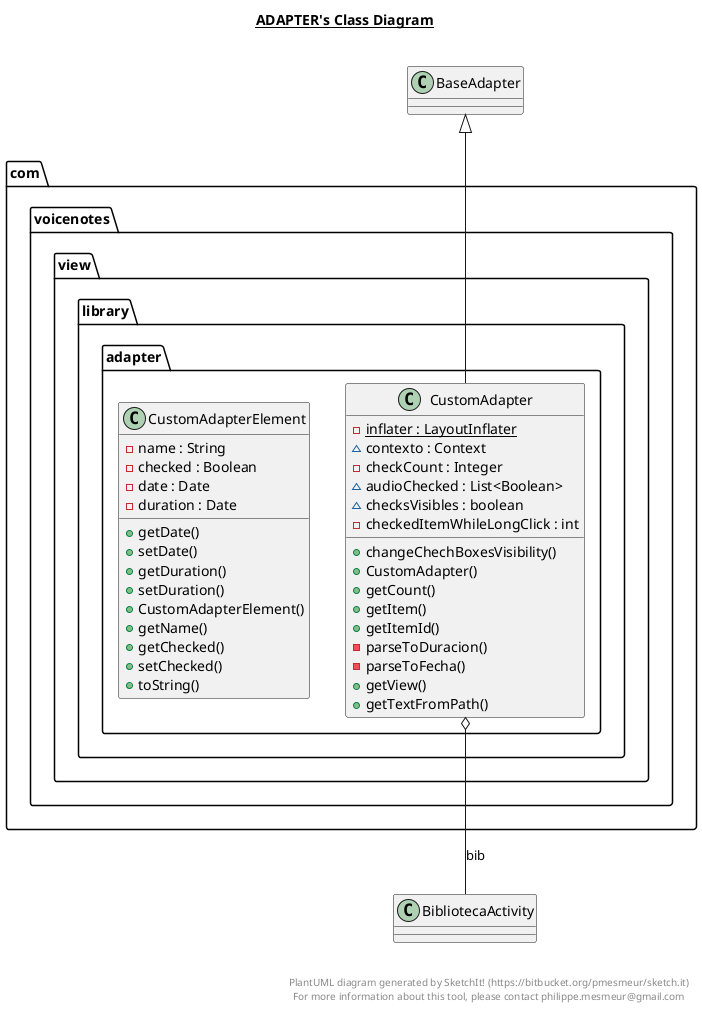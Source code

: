 @startuml

title __ADAPTER's Class Diagram__\n

  package com.voicenotes {
    package com.voicenotes.view.library {
      package com.voicenotes.view.library.adapter {
        class CustomAdapter {
            {static} - inflater : LayoutInflater
            ~ contexto : Context
            - checkCount : Integer
            ~ audioChecked : List<Boolean>
            ~ checksVisibles : boolean
            - checkedItemWhileLongClick : int
            + changeChechBoxesVisibility()
            + CustomAdapter()
            + getCount()
            + getItem()
            + getItemId()
            - parseToDuracion()
            - parseToFecha()
            + getView()
            + getTextFromPath()
        }
      }
    }
  }
  

  package com.voicenotes {
    package com.voicenotes.view.library {
      package com.voicenotes.view.library.adapter {
        class CustomAdapterElement {
            - name : String
            - checked : Boolean
            - date : Date
            - duration : Date
            + getDate()
            + setDate()
            + getDuration()
            + setDuration()
            + CustomAdapterElement()
            + getName()
            + getChecked()
            + setChecked()
            + toString()
        }
      }
    }
  }
  

  CustomAdapter -up-|> BaseAdapter
  CustomAdapter o-- BibliotecaActivity : bib


right footer


PlantUML diagram generated by SketchIt! (https://bitbucket.org/pmesmeur/sketch.it)
For more information about this tool, please contact philippe.mesmeur@gmail.com
endfooter

@enduml
